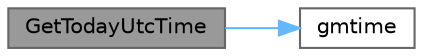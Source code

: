 digraph "GetTodayUtcTime"
{
 // LATEX_PDF_SIZE
  bgcolor="transparent";
  edge [fontname=Helvetica,fontsize=10,labelfontname=Helvetica,labelfontsize=10];
  node [fontname=Helvetica,fontsize=10,shape=box,height=0.2,width=0.4];
  rankdir="LR";
  Node1 [id="Node000001",label="GetTodayUtcTime",height=0.2,width=0.4,color="gray40", fillcolor="grey60", style="filled", fontcolor="black",tooltip="获取今天 0 点的 UTC 时间戳"];
  Node1 -> Node2 [id="edge1_Node000001_Node000002",color="steelblue1",style="solid",tooltip=" "];
  Node2 [id="Node000002",label="gmtime",height=0.2,width=0.4,color="grey40", fillcolor="white", style="filled",URL="$bundled_2chrono_8h.html#a83a6d3549151f8648676dde975a0e997",tooltip="Converts given time since epoch as std::time_t value into calendar time, expressed in Coordinated Uni..."];
}
